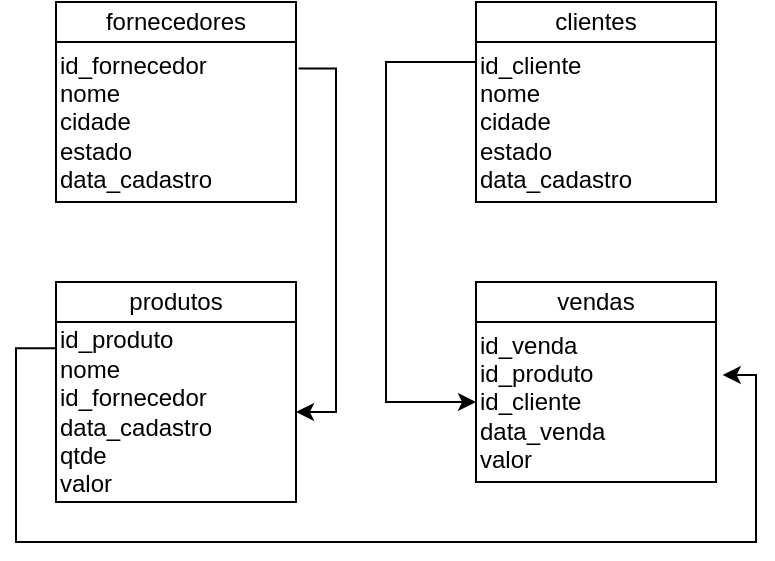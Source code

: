 <mxfile version="26.0.6">
  <diagram name="Página-1" id="IJLQA5J-xaOqvWTDLEog">
    <mxGraphModel grid="1" page="1" gridSize="10" guides="1" tooltips="1" connect="1" arrows="1" fold="1" pageScale="1" pageWidth="827" pageHeight="1169" math="0" shadow="0">
      <root>
        <mxCell id="0" />
        <mxCell id="1" parent="0" />
        <mxCell id="aAUe8vQCQt8YxLQigECF-8" value="clientes" style="rounded=0;whiteSpace=wrap;html=1;" vertex="1" parent="1">
          <mxGeometry x="250" y="80" width="120" height="20" as="geometry" />
        </mxCell>
        <mxCell id="aAUe8vQCQt8YxLQigECF-18" style="edgeStyle=orthogonalEdgeStyle;rounded=0;orthogonalLoop=1;jettySize=auto;html=1;entryX=0;entryY=0.5;entryDx=0;entryDy=0;" edge="1" parent="1" source="aAUe8vQCQt8YxLQigECF-9" target="aAUe8vQCQt8YxLQigECF-15">
          <mxGeometry relative="1" as="geometry">
            <Array as="points">
              <mxPoint x="205" y="110" />
              <mxPoint x="205" y="280" />
            </Array>
          </mxGeometry>
        </mxCell>
        <mxCell id="aAUe8vQCQt8YxLQigECF-9" value="id_cliente&lt;div&gt;nome&lt;/div&gt;&lt;div&gt;cidade&lt;/div&gt;&lt;div&gt;estado&lt;/div&gt;&lt;div&gt;data_cadastro&lt;/div&gt;" style="rounded=0;whiteSpace=wrap;html=1;align=left;" vertex="1" parent="1">
          <mxGeometry x="250" y="100" width="120" height="80" as="geometry" />
        </mxCell>
        <mxCell id="aAUe8vQCQt8YxLQigECF-10" value="fornecedores" style="rounded=0;whiteSpace=wrap;html=1;" vertex="1" parent="1">
          <mxGeometry x="40" y="80" width="120" height="20" as="geometry" />
        </mxCell>
        <mxCell id="aAUe8vQCQt8YxLQigECF-20" style="edgeStyle=orthogonalEdgeStyle;rounded=0;orthogonalLoop=1;jettySize=auto;html=1;entryX=1;entryY=0.5;entryDx=0;entryDy=0;exitX=1.011;exitY=0.165;exitDx=0;exitDy=0;exitPerimeter=0;" edge="1" parent="1" source="aAUe8vQCQt8YxLQigECF-11" target="aAUe8vQCQt8YxLQigECF-13">
          <mxGeometry relative="1" as="geometry">
            <Array as="points">
              <mxPoint x="180" y="113" />
              <mxPoint x="180" y="285" />
            </Array>
          </mxGeometry>
        </mxCell>
        <mxCell id="aAUe8vQCQt8YxLQigECF-11" value="id_fornecedor&lt;div&gt;nome&lt;/div&gt;&lt;div&gt;cidade&lt;/div&gt;&lt;div&gt;estado&lt;/div&gt;&lt;div&gt;data_cadastro&lt;/div&gt;" style="rounded=0;whiteSpace=wrap;html=1;align=left;" vertex="1" parent="1">
          <mxGeometry x="40" y="100" width="120" height="80" as="geometry" />
        </mxCell>
        <mxCell id="aAUe8vQCQt8YxLQigECF-12" value="produtos" style="rounded=0;whiteSpace=wrap;html=1;" vertex="1" parent="1">
          <mxGeometry x="40" y="220" width="120" height="20" as="geometry" />
        </mxCell>
        <mxCell id="aAUe8vQCQt8YxLQigECF-19" style="edgeStyle=orthogonalEdgeStyle;rounded=0;orthogonalLoop=1;jettySize=auto;html=1;exitX=0;exitY=0.146;exitDx=0;exitDy=0;exitPerimeter=0;entryX=1.028;entryY=0.331;entryDx=0;entryDy=0;entryPerimeter=0;" edge="1" parent="1" source="aAUe8vQCQt8YxLQigECF-13" target="aAUe8vQCQt8YxLQigECF-15">
          <mxGeometry relative="1" as="geometry">
            <mxPoint x="540" y="210" as="targetPoint" />
            <Array as="points">
              <mxPoint x="20" y="253" />
              <mxPoint x="20" y="350" />
              <mxPoint x="390" y="350" />
              <mxPoint x="390" y="267" />
            </Array>
          </mxGeometry>
        </mxCell>
        <mxCell id="aAUe8vQCQt8YxLQigECF-13" value="id_produto&lt;div&gt;nome&lt;/div&gt;&lt;div&gt;id_fornecedor&lt;/div&gt;&lt;div&gt;data_cadastro&lt;/div&gt;&lt;div&gt;qtde&lt;/div&gt;&lt;div&gt;valor&lt;/div&gt;" style="rounded=0;whiteSpace=wrap;html=1;align=left;" vertex="1" parent="1">
          <mxGeometry x="40" y="240" width="120" height="90" as="geometry" />
        </mxCell>
        <mxCell id="aAUe8vQCQt8YxLQigECF-14" value="vendas" style="rounded=0;whiteSpace=wrap;html=1;" vertex="1" parent="1">
          <mxGeometry x="250" y="220" width="120" height="20" as="geometry" />
        </mxCell>
        <mxCell id="aAUe8vQCQt8YxLQigECF-15" value="id_venda&lt;div&gt;id_produto&lt;/div&gt;&lt;div&gt;id_cliente&lt;/div&gt;&lt;div&gt;data_venda&lt;/div&gt;&lt;div&gt;valor&lt;/div&gt;" style="rounded=0;whiteSpace=wrap;html=1;align=left;" vertex="1" parent="1">
          <mxGeometry x="250" y="240" width="120" height="80" as="geometry" />
        </mxCell>
      </root>
    </mxGraphModel>
  </diagram>
</mxfile>

